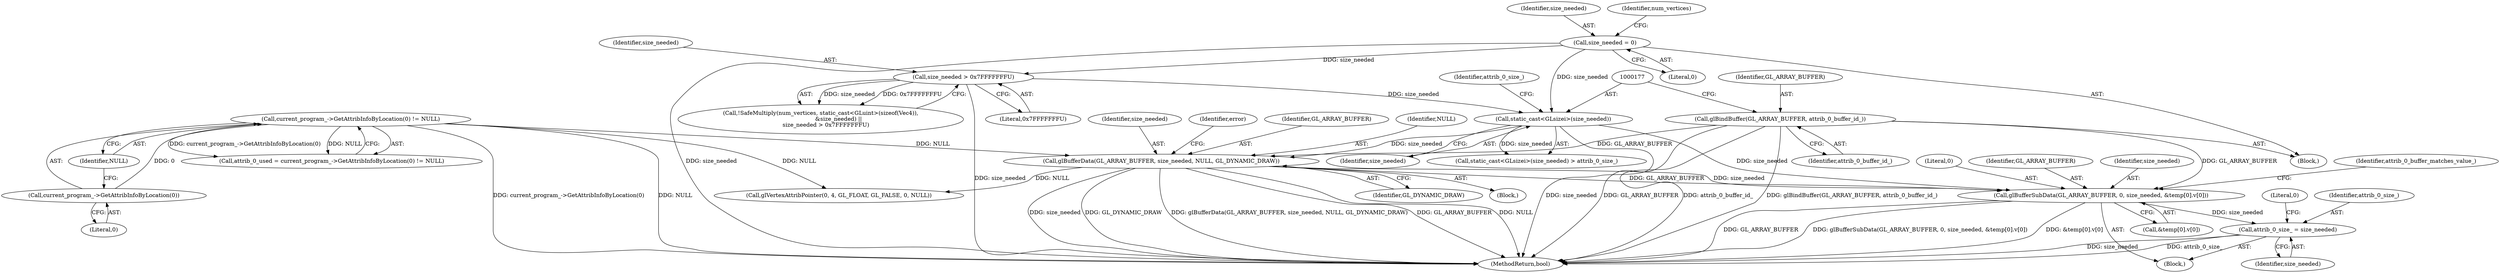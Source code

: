 digraph "1_Chrome_8f0b86c2fc77fca1508d81314f864011abe25f04@array" {
"1000258" [label="(Call,glBufferSubData(GL_ARRAY_BUFFER, 0, size_needed, &temp[0].v[0]))"];
"1000181" [label="(Call,glBufferData(GL_ARRAY_BUFFER, size_needed, NULL, GL_DYNAMIC_DRAW))"];
"1000171" [label="(Call,glBindBuffer(GL_ARRAY_BUFFER, attrib_0_buffer_id_))"];
"1000176" [label="(Call,static_cast<GLsizei>(size_needed))"];
"1000143" [label="(Call,size_needed = 0)"];
"1000161" [label="(Call,size_needed > 0x7FFFFFFFU)"];
"1000124" [label="(Call,current_program_->GetAttribInfoByLocation(0) != NULL)"];
"1000125" [label="(Call,current_program_->GetAttribInfoByLocation(0))"];
"1000276" [label="(Call,attrib_0_size_ = size_needed)"];
"1000258" [label="(Call,glBufferSubData(GL_ARRAY_BUFFER, 0, size_needed, &temp[0].v[0]))"];
"1000262" [label="(Call,&temp[0].v[0])"];
"1000125" [label="(Call,current_program_->GetAttribInfoByLocation(0))"];
"1000276" [label="(Call,attrib_0_size_ = size_needed)"];
"1000172" [label="(Identifier,GL_ARRAY_BUFFER)"];
"1000181" [label="(Call,glBufferData(GL_ARRAY_BUFFER, size_needed, NULL, GL_DYNAMIC_DRAW))"];
"1000271" [label="(Identifier,attrib_0_buffer_matches_value_)"];
"1000260" [label="(Literal,0)"];
"1000179" [label="(Identifier,attrib_0_size_)"];
"1000103" [label="(Block,)"];
"1000171" [label="(Call,glBindBuffer(GL_ARRAY_BUFFER, attrib_0_buffer_id_))"];
"1000279" [label="(Call,glVertexAttribPointer(0, 4, GL_FLOAT, GL_FALSE, 0, NULL))"];
"1000145" [label="(Literal,0)"];
"1000127" [label="(Identifier,NULL)"];
"1000278" [label="(Identifier,size_needed)"];
"1000183" [label="(Identifier,size_needed)"];
"1000188" [label="(Identifier,error)"];
"1000144" [label="(Identifier,size_needed)"];
"1000151" [label="(Call,!SafeMultiply(num_vertices, static_cast<GLuint>(sizeof(Vec4)),\n                    &size_needed) ||\n      size_needed > 0x7FFFFFFFU)"];
"1000122" [label="(Call,attrib_0_used = current_program_->GetAttribInfoByLocation(0) != NULL)"];
"1000256" [label="(Block,)"];
"1000124" [label="(Call,current_program_->GetAttribInfoByLocation(0) != NULL)"];
"1000176" [label="(Call,static_cast<GLsizei>(size_needed))"];
"1000149" [label="(Identifier,num_vertices)"];
"1000163" [label="(Literal,0x7FFFFFFFU)"];
"1000175" [label="(Call,static_cast<GLsizei>(size_needed) > attrib_0_size_)"];
"1000297" [label="(MethodReturn,bool)"];
"1000259" [label="(Identifier,GL_ARRAY_BUFFER)"];
"1000185" [label="(Identifier,GL_DYNAMIC_DRAW)"];
"1000173" [label="(Identifier,attrib_0_buffer_id_)"];
"1000126" [label="(Literal,0)"];
"1000280" [label="(Literal,0)"];
"1000277" [label="(Identifier,attrib_0_size_)"];
"1000182" [label="(Identifier,GL_ARRAY_BUFFER)"];
"1000162" [label="(Identifier,size_needed)"];
"1000178" [label="(Identifier,size_needed)"];
"1000180" [label="(Block,)"];
"1000161" [label="(Call,size_needed > 0x7FFFFFFFU)"];
"1000261" [label="(Identifier,size_needed)"];
"1000143" [label="(Call,size_needed = 0)"];
"1000184" [label="(Identifier,NULL)"];
"1000258" -> "1000256"  [label="AST: "];
"1000258" -> "1000262"  [label="CFG: "];
"1000259" -> "1000258"  [label="AST: "];
"1000260" -> "1000258"  [label="AST: "];
"1000261" -> "1000258"  [label="AST: "];
"1000262" -> "1000258"  [label="AST: "];
"1000271" -> "1000258"  [label="CFG: "];
"1000258" -> "1000297"  [label="DDG: GL_ARRAY_BUFFER"];
"1000258" -> "1000297"  [label="DDG: glBufferSubData(GL_ARRAY_BUFFER, 0, size_needed, &temp[0].v[0])"];
"1000258" -> "1000297"  [label="DDG: &temp[0].v[0]"];
"1000181" -> "1000258"  [label="DDG: GL_ARRAY_BUFFER"];
"1000181" -> "1000258"  [label="DDG: size_needed"];
"1000171" -> "1000258"  [label="DDG: GL_ARRAY_BUFFER"];
"1000176" -> "1000258"  [label="DDG: size_needed"];
"1000258" -> "1000276"  [label="DDG: size_needed"];
"1000181" -> "1000180"  [label="AST: "];
"1000181" -> "1000185"  [label="CFG: "];
"1000182" -> "1000181"  [label="AST: "];
"1000183" -> "1000181"  [label="AST: "];
"1000184" -> "1000181"  [label="AST: "];
"1000185" -> "1000181"  [label="AST: "];
"1000188" -> "1000181"  [label="CFG: "];
"1000181" -> "1000297"  [label="DDG: GL_DYNAMIC_DRAW"];
"1000181" -> "1000297"  [label="DDG: glBufferData(GL_ARRAY_BUFFER, size_needed, NULL, GL_DYNAMIC_DRAW)"];
"1000181" -> "1000297"  [label="DDG: GL_ARRAY_BUFFER"];
"1000181" -> "1000297"  [label="DDG: NULL"];
"1000181" -> "1000297"  [label="DDG: size_needed"];
"1000171" -> "1000181"  [label="DDG: GL_ARRAY_BUFFER"];
"1000176" -> "1000181"  [label="DDG: size_needed"];
"1000124" -> "1000181"  [label="DDG: NULL"];
"1000181" -> "1000279"  [label="DDG: NULL"];
"1000171" -> "1000103"  [label="AST: "];
"1000171" -> "1000173"  [label="CFG: "];
"1000172" -> "1000171"  [label="AST: "];
"1000173" -> "1000171"  [label="AST: "];
"1000177" -> "1000171"  [label="CFG: "];
"1000171" -> "1000297"  [label="DDG: GL_ARRAY_BUFFER"];
"1000171" -> "1000297"  [label="DDG: attrib_0_buffer_id_"];
"1000171" -> "1000297"  [label="DDG: glBindBuffer(GL_ARRAY_BUFFER, attrib_0_buffer_id_)"];
"1000176" -> "1000175"  [label="AST: "];
"1000176" -> "1000178"  [label="CFG: "];
"1000177" -> "1000176"  [label="AST: "];
"1000178" -> "1000176"  [label="AST: "];
"1000179" -> "1000176"  [label="CFG: "];
"1000176" -> "1000297"  [label="DDG: size_needed"];
"1000176" -> "1000175"  [label="DDG: size_needed"];
"1000143" -> "1000176"  [label="DDG: size_needed"];
"1000161" -> "1000176"  [label="DDG: size_needed"];
"1000143" -> "1000103"  [label="AST: "];
"1000143" -> "1000145"  [label="CFG: "];
"1000144" -> "1000143"  [label="AST: "];
"1000145" -> "1000143"  [label="AST: "];
"1000149" -> "1000143"  [label="CFG: "];
"1000143" -> "1000297"  [label="DDG: size_needed"];
"1000143" -> "1000161"  [label="DDG: size_needed"];
"1000161" -> "1000151"  [label="AST: "];
"1000161" -> "1000163"  [label="CFG: "];
"1000162" -> "1000161"  [label="AST: "];
"1000163" -> "1000161"  [label="AST: "];
"1000151" -> "1000161"  [label="CFG: "];
"1000161" -> "1000297"  [label="DDG: size_needed"];
"1000161" -> "1000151"  [label="DDG: size_needed"];
"1000161" -> "1000151"  [label="DDG: 0x7FFFFFFFU"];
"1000124" -> "1000122"  [label="AST: "];
"1000124" -> "1000127"  [label="CFG: "];
"1000125" -> "1000124"  [label="AST: "];
"1000127" -> "1000124"  [label="AST: "];
"1000122" -> "1000124"  [label="CFG: "];
"1000124" -> "1000297"  [label="DDG: current_program_->GetAttribInfoByLocation(0)"];
"1000124" -> "1000297"  [label="DDG: NULL"];
"1000124" -> "1000122"  [label="DDG: current_program_->GetAttribInfoByLocation(0)"];
"1000124" -> "1000122"  [label="DDG: NULL"];
"1000125" -> "1000124"  [label="DDG: 0"];
"1000124" -> "1000279"  [label="DDG: NULL"];
"1000125" -> "1000126"  [label="CFG: "];
"1000126" -> "1000125"  [label="AST: "];
"1000127" -> "1000125"  [label="CFG: "];
"1000276" -> "1000256"  [label="AST: "];
"1000276" -> "1000278"  [label="CFG: "];
"1000277" -> "1000276"  [label="AST: "];
"1000278" -> "1000276"  [label="AST: "];
"1000280" -> "1000276"  [label="CFG: "];
"1000276" -> "1000297"  [label="DDG: size_needed"];
"1000276" -> "1000297"  [label="DDG: attrib_0_size_"];
}
